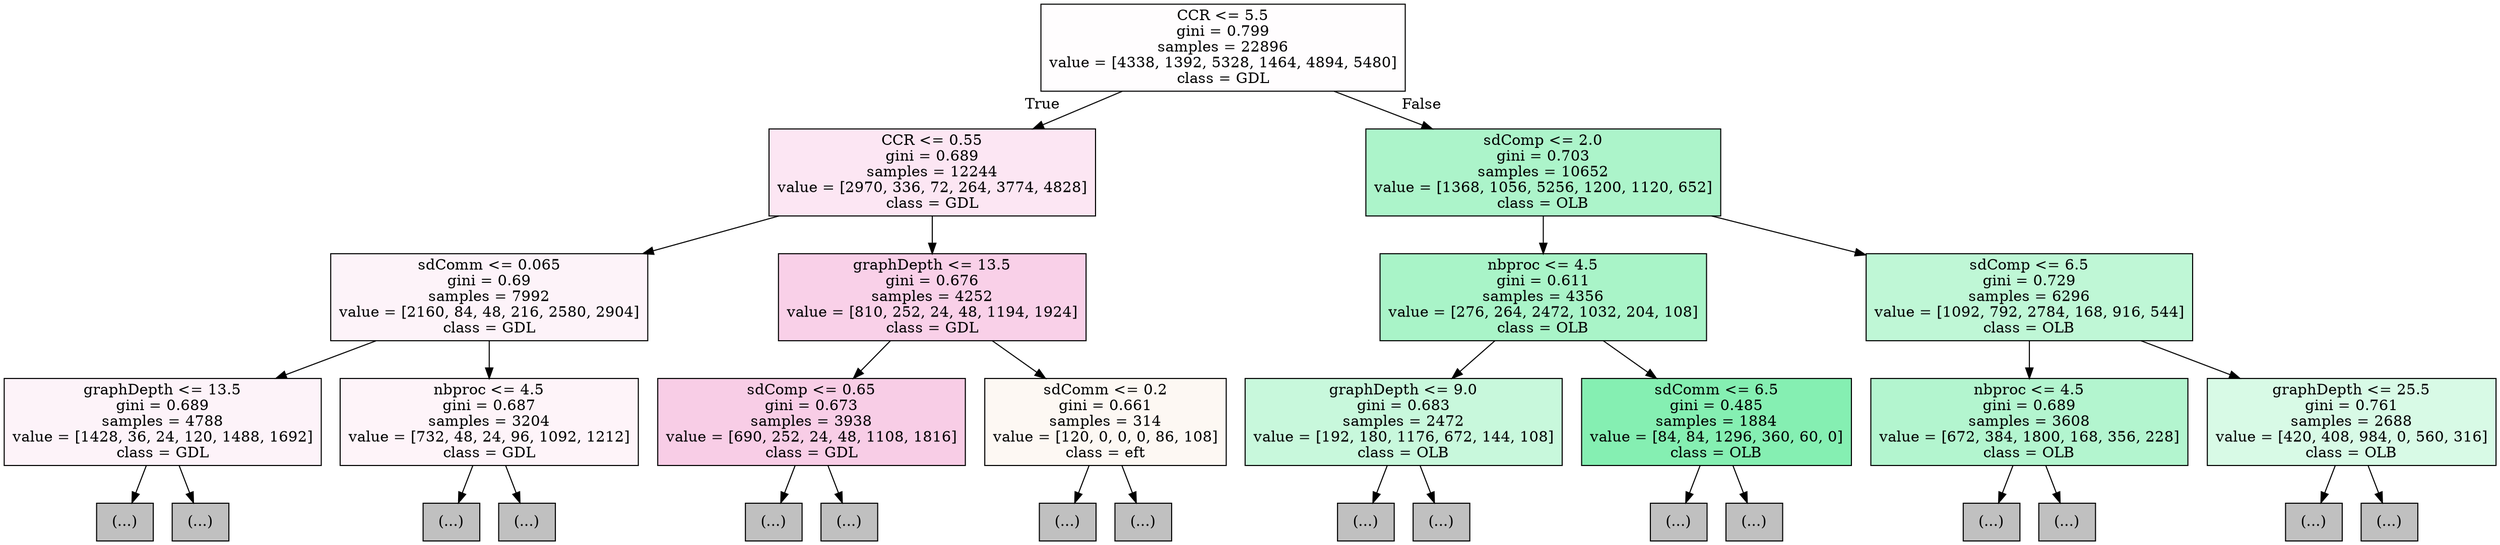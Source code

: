 digraph Tree {
node [shape=box, style="filled", color="black"] ;
0 [label="CCR <= 5.5\ngini = 0.799\nsamples = 22896\nvalue = [4338, 1392, 5328, 1464, 4894, 5480]\nclass = GDL", fillcolor="#fffdfe"] ;
1 [label="CCR <= 0.55\ngini = 0.689\nsamples = 12244\nvalue = [2970, 336, 72, 264, 3774, 4828]\nclass = GDL", fillcolor="#fce6f3"] ;
0 -> 1 [labeldistance=2.5, labelangle=45, headlabel="True"] ;
2 [label="sdComm <= 0.065\ngini = 0.69\nsamples = 7992\nvalue = [2160, 84, 48, 216, 2580, 2904]\nclass = GDL", fillcolor="#fdf3f9"] ;
1 -> 2 ;
3 [label="graphDepth <= 13.5\ngini = 0.689\nsamples = 4788\nvalue = [1428, 36, 24, 120, 1488, 1692]\nclass = GDL", fillcolor="#fdf3f9"] ;
2 -> 3 ;
4 [label="(...)", fillcolor="#C0C0C0"] ;
3 -> 4 ;
67 [label="(...)", fillcolor="#C0C0C0"] ;
3 -> 67 ;
72 [label="nbproc <= 4.5\ngini = 0.687\nsamples = 3204\nvalue = [732, 48, 24, 96, 1092, 1212]\nclass = GDL", fillcolor="#fef4f9"] ;
2 -> 72 ;
73 [label="(...)", fillcolor="#C0C0C0"] ;
72 -> 73 ;
88 [label="(...)", fillcolor="#C0C0C0"] ;
72 -> 88 ;
107 [label="graphDepth <= 13.5\ngini = 0.676\nsamples = 4252\nvalue = [810, 252, 24, 48, 1194, 1924]\nclass = GDL", fillcolor="#f9d0e8"] ;
1 -> 107 ;
108 [label="sdComp <= 0.65\ngini = 0.673\nsamples = 3938\nvalue = [690, 252, 24, 48, 1108, 1816]\nclass = GDL", fillcolor="#f8cde6"] ;
107 -> 108 ;
109 [label="(...)", fillcolor="#C0C0C0"] ;
108 -> 109 ;
160 [label="(...)", fillcolor="#C0C0C0"] ;
108 -> 160 ;
207 [label="sdComm <= 0.2\ngini = 0.661\nsamples = 314\nvalue = [120, 0, 0, 0, 86, 108]\nclass = eft", fillcolor="#fdf8f3"] ;
107 -> 207 ;
208 [label="(...)", fillcolor="#C0C0C0"] ;
207 -> 208 ;
213 [label="(...)", fillcolor="#C0C0C0"] ;
207 -> 213 ;
226 [label="sdComp <= 2.0\ngini = 0.703\nsamples = 10652\nvalue = [1368, 1056, 5256, 1200, 1120, 652]\nclass = OLB", fillcolor="#acf4ca"] ;
0 -> 226 [labeldistance=2.5, labelangle=-45, headlabel="False"] ;
227 [label="nbproc <= 4.5\ngini = 0.611\nsamples = 4356\nvalue = [276, 264, 2472, 1032, 204, 108]\nclass = OLB", fillcolor="#a9f4c8"] ;
226 -> 227 ;
228 [label="graphDepth <= 9.0\ngini = 0.683\nsamples = 2472\nvalue = [192, 180, 1176, 672, 144, 108]\nclass = OLB", fillcolor="#c8f8dc"] ;
227 -> 228 ;
229 [label="(...)", fillcolor="#C0C0C0"] ;
228 -> 229 ;
250 [label="(...)", fillcolor="#C0C0C0"] ;
228 -> 250 ;
271 [label="sdComm <= 6.5\ngini = 0.485\nsamples = 1884\nvalue = [84, 84, 1296, 360, 60, 0]\nclass = OLB", fillcolor="#85efb2"] ;
227 -> 271 ;
272 [label="(...)", fillcolor="#C0C0C0"] ;
271 -> 272 ;
295 [label="(...)", fillcolor="#C0C0C0"] ;
271 -> 295 ;
308 [label="sdComp <= 6.5\ngini = 0.729\nsamples = 6296\nvalue = [1092, 792, 2784, 168, 916, 544]\nclass = OLB", fillcolor="#bff7d6"] ;
226 -> 308 ;
309 [label="nbproc <= 4.5\ngini = 0.689\nsamples = 3608\nvalue = [672, 384, 1800, 168, 356, 228]\nclass = OLB", fillcolor="#b3f5cf"] ;
308 -> 309 ;
310 [label="(...)", fillcolor="#C0C0C0"] ;
309 -> 310 ;
345 [label="(...)", fillcolor="#C0C0C0"] ;
309 -> 345 ;
376 [label="graphDepth <= 25.5\ngini = 0.761\nsamples = 2688\nvalue = [420, 408, 984, 0, 560, 316]\nclass = OLB", fillcolor="#d8fae6"] ;
308 -> 376 ;
377 [label="(...)", fillcolor="#C0C0C0"] ;
376 -> 377 ;
440 [label="(...)", fillcolor="#C0C0C0"] ;
376 -> 440 ;
}